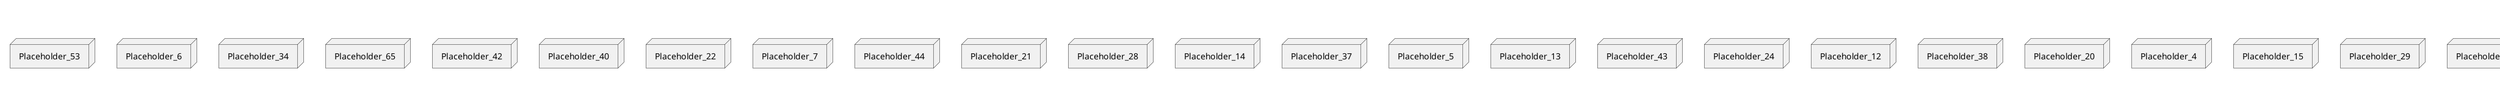 @startuml
skinparam fixCircleLabelOverlapping true
node Placeholder_33 {
[aName] [[sqshq-piggymetrics.system#_2vUXsLw4Ee6hIp-ZHuRfwA]]
}
node Placeholder_53 {
[aName] [[sqshq-piggymetrics.system#_2vUXsLw4Ee6hIp-ZHuRfwA]]
}
node Placeholder_6 {
[aName] [[sqshq-piggymetrics.system#_2vUXsLw4Ee6hIp-ZHuRfwA]]
}
node Placeholder_34 {
[aName] [[sqshq-piggymetrics.system#_2vUXsLw4Ee6hIp-ZHuRfwA]]
}
node Placeholder_65 {
[aName] [[sqshq-piggymetrics.system#_2vUXsLw4Ee6hIp-ZHuRfwA]]
}
node Placeholder_42 {
[aName] [[sqshq-piggymetrics.system#_2vUXsLw4Ee6hIp-ZHuRfwA]]
}
node Placeholder_40 {
[aName] [[sqshq-piggymetrics.system#_2vUXsLw4Ee6hIp-ZHuRfwA]]
}
node Placeholder_22 {
[aName] [[sqshq-piggymetrics.system#_2vUXsLw4Ee6hIp-ZHuRfwA]]
}
node Placeholder_7 {
[aName] [[sqshq-piggymetrics.system#_2vUXsLw4Ee6hIp-ZHuRfwA]]
}
node Placeholder_44 {
[aName] [[sqshq-piggymetrics.system#_2vUXsLw4Ee6hIp-ZHuRfwA]]
}
node Placeholder_21 {
[aName] [[sqshq-piggymetrics.system#_2vUXsLw4Ee6hIp-ZHuRfwA]]
}
node Placeholder_28 {
[aName] [[sqshq-piggymetrics.system#_2vUXsLw4Ee6hIp-ZHuRfwA]]
}
node Placeholder_14 {
[aName] [[sqshq-piggymetrics.system#_2vUXsLw4Ee6hIp-ZHuRfwA]]
}
node Placeholder_37 {
[aName] [[sqshq-piggymetrics.system#_2vUXsLw4Ee6hIp-ZHuRfwA]]
}
node Placeholder_5 {
[aName] [[sqshq-piggymetrics.system#_2vUXsLw4Ee6hIp-ZHuRfwA]]
}
node Placeholder_13 {
[aName] [[sqshq-piggymetrics.system#_2vUXsLw4Ee6hIp-ZHuRfwA]]
}
node Placeholder_43 {
[aName] [[sqshq-piggymetrics.system#_2vUXsLw4Ee6hIp-ZHuRfwA]]
}
node Placeholder_24 {
[aName] [[sqshq-piggymetrics.system#_2vUXsLw4Ee6hIp-ZHuRfwA]]
}
node Placeholder_12 {
[aName] [[sqshq-piggymetrics.system#_2vUXsLw4Ee6hIp-ZHuRfwA]]
}
node Placeholder_38 {
[aName] [[sqshq-piggymetrics.system#_2vUXsLw4Ee6hIp-ZHuRfwA]]
}
node Placeholder_20 {
[aName] [[sqshq-piggymetrics.system#_2vUXsLw4Ee6hIp-ZHuRfwA]]
}
node Placeholder_4 {
[aName] [[sqshq-piggymetrics.system#_2vUXsLw4Ee6hIp-ZHuRfwA]]
}
node Placeholder_15 {
[aName] [[sqshq-piggymetrics.system#_2vUXsLw4Ee6hIp-ZHuRfwA]]
}
node Placeholder_29 {
[aName] [[sqshq-piggymetrics.system#_2vUXsLw4Ee6hIp-ZHuRfwA]]
}
node Placeholder_19 {
[aName] [[sqshq-piggymetrics.system#_2vUXsLw4Ee6hIp-ZHuRfwA]]
}
node Placeholder_11 {
[aName] [[sqshq-piggymetrics.system#_2vUXsLw4Ee6hIp-ZHuRfwA]]
}
node Placeholder_36 {
[aName] [[sqshq-piggymetrics.system#_2vUXsLw4Ee6hIp-ZHuRfwA]]
}
node Placeholder_16 {
[aName] [[sqshq-piggymetrics.system#_2vUXsLw4Ee6hIp-ZHuRfwA]]
}
node Placeholder_9 {
[aName] [[sqshq-piggymetrics.system#_2vUXsLw4Ee6hIp-ZHuRfwA]]
}
node Placeholder_41 {
[aName] [[sqshq-piggymetrics.system#_2vUXsLw4Ee6hIp-ZHuRfwA]]
}
node Placeholder_39 {
[aName] [[sqshq-piggymetrics.system#_2vUXsLw4Ee6hIp-ZHuRfwA]]
}
node Placeholder_87 {
[aName] [[sqshq-piggymetrics.system#_2vUXsLw4Ee6hIp-ZHuRfwA]]
}
node Placeholder_8 {
[aName] [[sqshq-piggymetrics.system#_2vUXsLw4Ee6hIp-ZHuRfwA]]
}
node Placeholder_32 {
[aName] [[sqshq-piggymetrics.system#_2vUXsLw4Ee6hIp-ZHuRfwA]]
}
node Placeholder_35 {
[aName] [[sqshq-piggymetrics.system#_2vUXsLw4Ee6hIp-ZHuRfwA]]
}
[aName] -(0- [aName] : account_service_accounts_Provider
[aName] -(0- [aName] : account_service_accounts_Provider
[aName] -(0- [aName] : account_service_accounts_Provider
[aName] -(0- [aName] : account_service_accounts_Provider
[aName] -(0- [aName] : auth_service_uaa_users_Provider
[aName] -(0- [aName] : auth_service_uaa_users_Provider
[aName] -(0- [aName] : auth_service_uaa_users_Provider
[aName] -(0- [aName] : auth_service_uaa_users_Provider
[aName] -(0- [aName] : com_piggymetrics_account_client_AuthServiceClient_Provider
[aName] -(0- [aName] : com_piggymetrics_account_client_StatisticsServiceClient_Provider
[aName] -(0- [aName] : com_piggymetrics_account_client_StatisticsServiceClient_Provider
[aName] -(0- [aName] : com_piggymetrics_account_repository_AccountRepository_Provider
[aName] -(0- [aName] : com_piggymetrics_account_service_AccountService_Provider
[aName] -(0- [aName] : com_piggymetrics_account_service_AccountService_Provider
[aName] -(0- [aName] : com_piggymetrics_auth_repository_UserRepository_Provider
[aName] -(0- [aName] : com_piggymetrics_auth_repository_UserRepository_Provider
[aName] -(0- [aName] : com_piggymetrics_auth_service_UserService_Provider
[aName] -(0- [aName] : com_piggymetrics_auth_service_UserService_Provider
[aName] -(0- [aName] : com_piggymetrics_notification_client_AccountServiceClient_Provider
[aName] -(0- [aName] : com_piggymetrics_notification_repository_RecipientRepository_Provider
[aName] -(0- [aName] : com_piggymetrics_notification_service_EmailService_Provider
[aName] -(0- [aName] : com_piggymetrics_notification_service_EmailService_Provider
[aName] -(0- [aName] : com_piggymetrics_notification_service_Environment_Provider
[aName] -(0- [aName] : com_piggymetrics_notification_service_JavaMailSender_Provider
[aName] -(0- [aName] : com_piggymetrics_notification_service_RecipientService_Provider
[aName] -(0- [aName] : com_piggymetrics_notification_service_RecipientService_Provider
[aName] -(0- [aName] : com_piggymetrics_notification_service_RecipientService_Provider
[aName] -(0- [aName] : com_piggymetrics_notification_service_RecipientService_Provider
[aName] -(0- [aName] : com_piggymetrics_statistics_client_ExchangeRatesClient_Provider
[aName] -(0- [aName] : com_piggymetrics_statistics_client_ExchangeRatesClient_Provider
[aName] -(0- [aName] : com_piggymetrics_statistics_repository_DataPointRepository_Provider
[aName] -(0- [aName] : com_piggymetrics_statistics_service_ExchangeRatesService_Provider
[aName] -(0- [aName] : com_piggymetrics_statistics_service_ExchangeRatesService_Provider
[aName] -(0- [aName] : com_piggymetrics_statistics_service_StatisticsService_Provider
[aName] -(0- [aName] : com_piggymetrics_statistics_service_StatisticsService_Provider
[aName] -(0- [aName] : rates_client_latest_Provider
[aName] -(0- [aName] : rates_client_latest_Provider
[aName] -(0- [aName] : statistics_service_statistics_Provider
[aName] -(0- [aName] : statistics_service_statistics_Provider
[aName] -(0- [aName] : statistics_service_statistics_Provider
[aName] -(0- [aName] : statistics_service_statistics_Provider

@enduml
